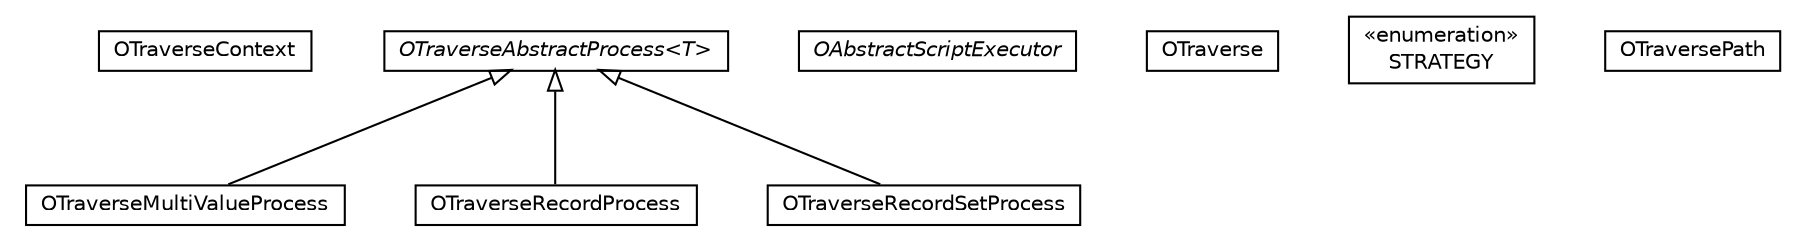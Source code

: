 #!/usr/local/bin/dot
#
# Class diagram 
# Generated by UMLGraph version R5_6-24-gf6e263 (http://www.umlgraph.org/)
#

digraph G {
	edge [fontname="Helvetica",fontsize=10,labelfontname="Helvetica",labelfontsize=10];
	node [fontname="Helvetica",fontsize=10,shape=plaintext];
	nodesep=0.25;
	ranksep=0.5;
	// com.orientechnologies.orient.core.command.traverse.OTraverseContext
	c154752 [label=<<table title="com.orientechnologies.orient.core.command.traverse.OTraverseContext" border="0" cellborder="1" cellspacing="0" cellpadding="2" port="p" href="./OTraverseContext.html">
		<tr><td><table border="0" cellspacing="0" cellpadding="1">
<tr><td align="center" balign="center"> OTraverseContext </td></tr>
		</table></td></tr>
		</table>>, URL="./OTraverseContext.html", fontname="Helvetica", fontcolor="black", fontsize=10.0];
	// com.orientechnologies.orient.core.command.traverse.OTraverseMultiValueProcess
	c154753 [label=<<table title="com.orientechnologies.orient.core.command.traverse.OTraverseMultiValueProcess" border="0" cellborder="1" cellspacing="0" cellpadding="2" port="p" href="./OTraverseMultiValueProcess.html">
		<tr><td><table border="0" cellspacing="0" cellpadding="1">
<tr><td align="center" balign="center"> OTraverseMultiValueProcess </td></tr>
		</table></td></tr>
		</table>>, URL="./OTraverseMultiValueProcess.html", fontname="Helvetica", fontcolor="black", fontsize=10.0];
	// com.orientechnologies.orient.core.command.traverse.OTraverseAbstractProcess<T>
	c154754 [label=<<table title="com.orientechnologies.orient.core.command.traverse.OTraverseAbstractProcess" border="0" cellborder="1" cellspacing="0" cellpadding="2" port="p" href="./OTraverseAbstractProcess.html">
		<tr><td><table border="0" cellspacing="0" cellpadding="1">
<tr><td align="center" balign="center"><font face="Helvetica-Oblique"> OTraverseAbstractProcess&lt;T&gt; </font></td></tr>
		</table></td></tr>
		</table>>, URL="./OTraverseAbstractProcess.html", fontname="Helvetica", fontcolor="black", fontsize=10.0];
	// com.orientechnologies.orient.core.command.traverse.OTraverseRecordProcess
	c154755 [label=<<table title="com.orientechnologies.orient.core.command.traverse.OTraverseRecordProcess" border="0" cellborder="1" cellspacing="0" cellpadding="2" port="p" href="./OTraverseRecordProcess.html">
		<tr><td><table border="0" cellspacing="0" cellpadding="1">
<tr><td align="center" balign="center"> OTraverseRecordProcess </td></tr>
		</table></td></tr>
		</table>>, URL="./OTraverseRecordProcess.html", fontname="Helvetica", fontcolor="black", fontsize=10.0];
	// com.orientechnologies.orient.core.command.traverse.OAbstractScriptExecutor
	c154756 [label=<<table title="com.orientechnologies.orient.core.command.traverse.OAbstractScriptExecutor" border="0" cellborder="1" cellspacing="0" cellpadding="2" port="p" href="./OAbstractScriptExecutor.html">
		<tr><td><table border="0" cellspacing="0" cellpadding="1">
<tr><td align="center" balign="center"><font face="Helvetica-Oblique"> OAbstractScriptExecutor </font></td></tr>
		</table></td></tr>
		</table>>, URL="./OAbstractScriptExecutor.html", fontname="Helvetica", fontcolor="black", fontsize=10.0];
	// com.orientechnologies.orient.core.command.traverse.OTraverse
	c154757 [label=<<table title="com.orientechnologies.orient.core.command.traverse.OTraverse" border="0" cellborder="1" cellspacing="0" cellpadding="2" port="p" href="./OTraverse.html">
		<tr><td><table border="0" cellspacing="0" cellpadding="1">
<tr><td align="center" balign="center"> OTraverse </td></tr>
		</table></td></tr>
		</table>>, URL="./OTraverse.html", fontname="Helvetica", fontcolor="black", fontsize=10.0];
	// com.orientechnologies.orient.core.command.traverse.OTraverse.STRATEGY
	c154758 [label=<<table title="com.orientechnologies.orient.core.command.traverse.OTraverse.STRATEGY" border="0" cellborder="1" cellspacing="0" cellpadding="2" port="p" href="./OTraverse.STRATEGY.html">
		<tr><td><table border="0" cellspacing="0" cellpadding="1">
<tr><td align="center" balign="center"> &#171;enumeration&#187; </td></tr>
<tr><td align="center" balign="center"> STRATEGY </td></tr>
		</table></td></tr>
		</table>>, URL="./OTraverse.STRATEGY.html", fontname="Helvetica", fontcolor="black", fontsize=10.0];
	// com.orientechnologies.orient.core.command.traverse.OTraverseRecordSetProcess
	c154759 [label=<<table title="com.orientechnologies.orient.core.command.traverse.OTraverseRecordSetProcess" border="0" cellborder="1" cellspacing="0" cellpadding="2" port="p" href="./OTraverseRecordSetProcess.html">
		<tr><td><table border="0" cellspacing="0" cellpadding="1">
<tr><td align="center" balign="center"> OTraverseRecordSetProcess </td></tr>
		</table></td></tr>
		</table>>, URL="./OTraverseRecordSetProcess.html", fontname="Helvetica", fontcolor="black", fontsize=10.0];
	// com.orientechnologies.orient.core.command.traverse.OTraversePath
	c154760 [label=<<table title="com.orientechnologies.orient.core.command.traverse.OTraversePath" border="0" cellborder="1" cellspacing="0" cellpadding="2" port="p" href="./OTraversePath.html">
		<tr><td><table border="0" cellspacing="0" cellpadding="1">
<tr><td align="center" balign="center"> OTraversePath </td></tr>
		</table></td></tr>
		</table>>, URL="./OTraversePath.html", fontname="Helvetica", fontcolor="black", fontsize=10.0];
	//com.orientechnologies.orient.core.command.traverse.OTraverseMultiValueProcess extends com.orientechnologies.orient.core.command.traverse.OTraverseAbstractProcess<java.util.Iterator<java.lang.Object>>
	c154754:p -> c154753:p [dir=back,arrowtail=empty];
	//com.orientechnologies.orient.core.command.traverse.OTraverseRecordProcess extends com.orientechnologies.orient.core.command.traverse.OTraverseAbstractProcess<com.orientechnologies.orient.core.db.record.OIdentifiable>
	c154754:p -> c154755:p [dir=back,arrowtail=empty];
	//com.orientechnologies.orient.core.command.traverse.OTraverseRecordSetProcess extends com.orientechnologies.orient.core.command.traverse.OTraverseAbstractProcess<java.util.Iterator<com.orientechnologies.orient.core.db.record.OIdentifiable>>
	c154754:p -> c154759:p [dir=back,arrowtail=empty];
}

